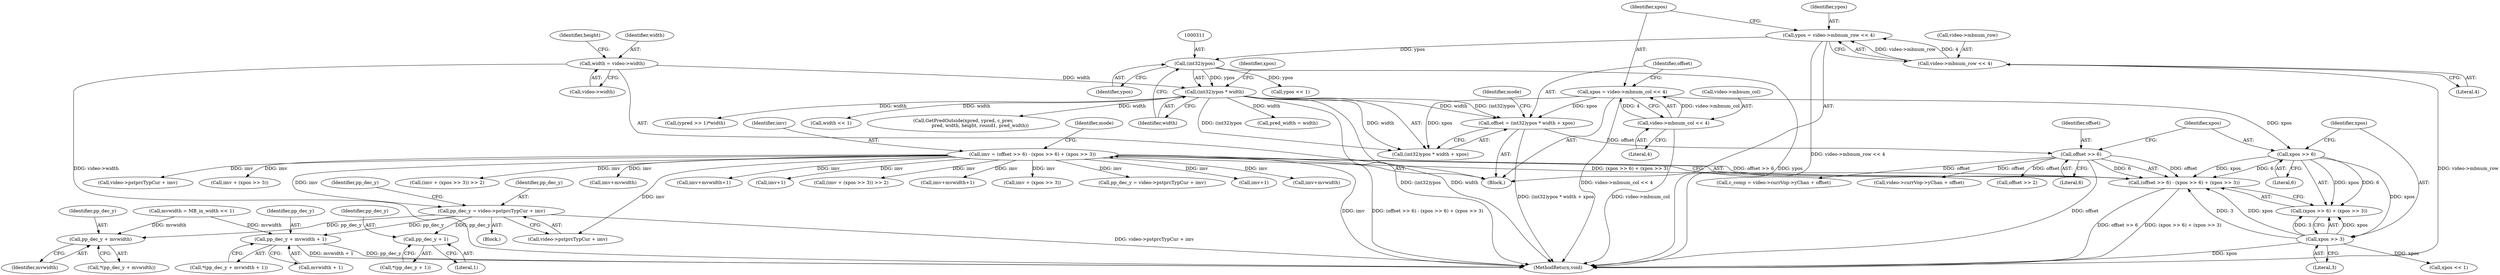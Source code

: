 digraph "0_Android_961e5ac5788b52304e64b9a509781beaf5201fb0@integer" {
"1001153" [label="(Call,pp_dec_y = video->pstprcTypCur + imv)"];
"1000324" [label="(Call,imv = (offset >> 6) - (xpos >> 6) + (xpos >> 3))"];
"1000326" [label="(Call,(offset >> 6) - (xpos >> 6) + (xpos >> 3))"];
"1000327" [label="(Call,offset >> 6)"];
"1000306" [label="(Call,offset = (int32)ypos * width + xpos)"];
"1000309" [label="(Call,(int32)ypos * width)"];
"1000310" [label="(Call,(int32)ypos)"];
"1000292" [label="(Call,ypos = video->mbnum_row << 4)"];
"1000294" [label="(Call,video->mbnum_row << 4)"];
"1000277" [label="(Call,width = video->width)"];
"1000299" [label="(Call,xpos = video->mbnum_col << 4)"];
"1000301" [label="(Call,video->mbnum_col << 4)"];
"1000331" [label="(Call,xpos >> 6)"];
"1000334" [label="(Call,xpos >> 3)"];
"1001166" [label="(Call,pp_dec_y + 1)"];
"1001172" [label="(Call,pp_dec_y + mvwidth)"];
"1001178" [label="(Call,pp_dec_y + mvwidth + 1)"];
"1000637" [label="(Call,ypos << 1)"];
"1000661" [label="(Call,pred_width = width)"];
"1000201" [label="(Block,)"];
"1000306" [label="(Call,offset = (int32)ypos * width + xpos)"];
"1000287" [label="(Call,mvwidth = MB_in_width << 1)"];
"1000336" [label="(Literal,3)"];
"1000333" [label="(Literal,6)"];
"1000316" [label="(Identifier,mode)"];
"1000309" [label="(Call,(int32)ypos * width)"];
"1000550" [label="(Call,imv+mvwidth+1)"];
"1000673" [label="(Call,width << 1)"];
"1000528" [label="(Call,imv+1)"];
"1001167" [label="(Identifier,pp_dec_y)"];
"1001171" [label="(Call,*(pp_dec_y + mvwidth))"];
"1001180" [label="(Call,mvwidth + 1)"];
"1001166" [label="(Call,pp_dec_y + 1)"];
"1000278" [label="(Identifier,width)"];
"1000330" [label="(Call,(xpos >> 6) + (xpos >> 3))"];
"1000325" [label="(Identifier,imv)"];
"1001155" [label="(Call,video->pstprcTypCur + imv)"];
"1000714" [label="(Call,GetPredOutside(xpred, ypred, c_prev,\n                       pred, width, height, round1, pred_width))"];
"1000294" [label="(Call,video->mbnum_row << 4)"];
"1000302" [label="(Call,video->mbnum_col)"];
"1000328" [label="(Identifier,offset)"];
"1000293" [label="(Identifier,ypos)"];
"1000327" [label="(Call,offset >> 6)"];
"1001162" [label="(Identifier,pp_dec_y)"];
"1000298" [label="(Literal,4)"];
"1000301" [label="(Call,video->mbnum_col << 4)"];
"1000612" [label="(Call,c_comp = video->currVop->yChan + offset)"];
"1001174" [label="(Identifier,mvwidth)"];
"1001173" [label="(Identifier,pp_dec_y)"];
"1000307" [label="(Identifier,offset)"];
"1001168" [label="(Literal,1)"];
"1000339" [label="(Identifier,mode)"];
"1000277" [label="(Call,width = video->width)"];
"1001179" [label="(Identifier,pp_dec_y)"];
"1001445" [label="(MethodReturn,void)"];
"1001130" [label="(Call,(imv + (xpos >> 3)) >> 2)"];
"1000471" [label="(Call,imv+mvwidth+1)"];
"1001177" [label="(Call,*(pp_dec_y + mvwidth + 1))"];
"1001195" [label="(Call,imv + (xpos >> 3))"];
"1000299" [label="(Call,xpos = video->mbnum_col << 4)"];
"1000313" [label="(Identifier,width)"];
"1000324" [label="(Call,imv = (offset >> 6) - (xpos >> 6) + (xpos >> 3))"];
"1000308" [label="(Call,(int32)ypos * width + xpos)"];
"1000334" [label="(Call,xpos >> 3)"];
"1001153" [label="(Call,pp_dec_y = video->pstprcTypCur + imv)"];
"1001067" [label="(Call,pp_dec_y = video->pstprcTypCur + imv)"];
"1000305" [label="(Literal,4)"];
"1000295" [label="(Call,video->mbnum_row)"];
"1000335" [label="(Identifier,xpos)"];
"1000449" [label="(Call,imv+1)"];
"1000700" [label="(Call,(ypred >> 1)*width)"];
"1000326" [label="(Call,(offset >> 6) - (xpos >> 6) + (xpos >> 3))"];
"1000329" [label="(Literal,6)"];
"1000614" [label="(Call,video->currVop->yChan + offset)"];
"1001247" [label="(Call,offset >> 2)"];
"1000292" [label="(Call,ypos = video->mbnum_row << 4)"];
"1000460" [label="(Call,imv+mvwidth)"];
"1001172" [label="(Call,pp_dec_y + mvwidth)"];
"1000332" [label="(Identifier,xpos)"];
"1000310" [label="(Call,(int32)ypos)"];
"1001165" [label="(Call,*(pp_dec_y + 1))"];
"1001152" [label="(Block,)"];
"1001069" [label="(Call,video->pstprcTypCur + imv)"];
"1000312" [label="(Identifier,ypos)"];
"1000283" [label="(Identifier,height)"];
"1001154" [label="(Identifier,pp_dec_y)"];
"1000626" [label="(Call,xpos << 1)"];
"1001178" [label="(Call,pp_dec_y + mvwidth + 1)"];
"1000279" [label="(Call,video->width)"];
"1001131" [label="(Call,imv + (xpos >> 3))"];
"1000314" [label="(Identifier,xpos)"];
"1001194" [label="(Call,(imv + (xpos >> 3)) >> 2)"];
"1000331" [label="(Call,xpos >> 6)"];
"1000300" [label="(Identifier,xpos)"];
"1000539" [label="(Call,imv+mvwidth)"];
"1001153" -> "1001152"  [label="AST: "];
"1001153" -> "1001155"  [label="CFG: "];
"1001154" -> "1001153"  [label="AST: "];
"1001155" -> "1001153"  [label="AST: "];
"1001162" -> "1001153"  [label="CFG: "];
"1001153" -> "1001445"  [label="DDG: video->pstprcTypCur + imv"];
"1000324" -> "1001153"  [label="DDG: imv"];
"1001153" -> "1001166"  [label="DDG: pp_dec_y"];
"1001153" -> "1001172"  [label="DDG: pp_dec_y"];
"1001153" -> "1001178"  [label="DDG: pp_dec_y"];
"1000324" -> "1000201"  [label="AST: "];
"1000324" -> "1000326"  [label="CFG: "];
"1000325" -> "1000324"  [label="AST: "];
"1000326" -> "1000324"  [label="AST: "];
"1000339" -> "1000324"  [label="CFG: "];
"1000324" -> "1001445"  [label="DDG: (offset >> 6) - (xpos >> 6) + (xpos >> 3)"];
"1000324" -> "1001445"  [label="DDG: imv"];
"1000326" -> "1000324"  [label="DDG: offset >> 6"];
"1000326" -> "1000324"  [label="DDG: (xpos >> 6) + (xpos >> 3)"];
"1000324" -> "1000449"  [label="DDG: imv"];
"1000324" -> "1000460"  [label="DDG: imv"];
"1000324" -> "1000471"  [label="DDG: imv"];
"1000324" -> "1000528"  [label="DDG: imv"];
"1000324" -> "1000539"  [label="DDG: imv"];
"1000324" -> "1000550"  [label="DDG: imv"];
"1000324" -> "1001067"  [label="DDG: imv"];
"1000324" -> "1001069"  [label="DDG: imv"];
"1000324" -> "1001130"  [label="DDG: imv"];
"1000324" -> "1001131"  [label="DDG: imv"];
"1000324" -> "1001155"  [label="DDG: imv"];
"1000324" -> "1001194"  [label="DDG: imv"];
"1000324" -> "1001195"  [label="DDG: imv"];
"1000326" -> "1000330"  [label="CFG: "];
"1000327" -> "1000326"  [label="AST: "];
"1000330" -> "1000326"  [label="AST: "];
"1000326" -> "1001445"  [label="DDG: (xpos >> 6) + (xpos >> 3)"];
"1000326" -> "1001445"  [label="DDG: offset >> 6"];
"1000327" -> "1000326"  [label="DDG: offset"];
"1000327" -> "1000326"  [label="DDG: 6"];
"1000331" -> "1000326"  [label="DDG: xpos"];
"1000331" -> "1000326"  [label="DDG: 6"];
"1000334" -> "1000326"  [label="DDG: xpos"];
"1000334" -> "1000326"  [label="DDG: 3"];
"1000327" -> "1000329"  [label="CFG: "];
"1000328" -> "1000327"  [label="AST: "];
"1000329" -> "1000327"  [label="AST: "];
"1000332" -> "1000327"  [label="CFG: "];
"1000327" -> "1001445"  [label="DDG: offset"];
"1000306" -> "1000327"  [label="DDG: offset"];
"1000327" -> "1000612"  [label="DDG: offset"];
"1000327" -> "1000614"  [label="DDG: offset"];
"1000327" -> "1001247"  [label="DDG: offset"];
"1000306" -> "1000201"  [label="AST: "];
"1000306" -> "1000308"  [label="CFG: "];
"1000307" -> "1000306"  [label="AST: "];
"1000308" -> "1000306"  [label="AST: "];
"1000316" -> "1000306"  [label="CFG: "];
"1000306" -> "1001445"  [label="DDG: (int32)ypos * width + xpos"];
"1000309" -> "1000306"  [label="DDG: (int32)ypos"];
"1000309" -> "1000306"  [label="DDG: width"];
"1000299" -> "1000306"  [label="DDG: xpos"];
"1000309" -> "1000308"  [label="AST: "];
"1000309" -> "1000313"  [label="CFG: "];
"1000310" -> "1000309"  [label="AST: "];
"1000313" -> "1000309"  [label="AST: "];
"1000314" -> "1000309"  [label="CFG: "];
"1000309" -> "1001445"  [label="DDG: (int32)ypos"];
"1000309" -> "1001445"  [label="DDG: width"];
"1000309" -> "1000308"  [label="DDG: (int32)ypos"];
"1000309" -> "1000308"  [label="DDG: width"];
"1000310" -> "1000309"  [label="DDG: ypos"];
"1000277" -> "1000309"  [label="DDG: width"];
"1000309" -> "1000661"  [label="DDG: width"];
"1000309" -> "1000673"  [label="DDG: width"];
"1000309" -> "1000700"  [label="DDG: width"];
"1000309" -> "1000714"  [label="DDG: width"];
"1000310" -> "1000312"  [label="CFG: "];
"1000311" -> "1000310"  [label="AST: "];
"1000312" -> "1000310"  [label="AST: "];
"1000313" -> "1000310"  [label="CFG: "];
"1000310" -> "1001445"  [label="DDG: ypos"];
"1000292" -> "1000310"  [label="DDG: ypos"];
"1000310" -> "1000637"  [label="DDG: ypos"];
"1000292" -> "1000201"  [label="AST: "];
"1000292" -> "1000294"  [label="CFG: "];
"1000293" -> "1000292"  [label="AST: "];
"1000294" -> "1000292"  [label="AST: "];
"1000300" -> "1000292"  [label="CFG: "];
"1000292" -> "1001445"  [label="DDG: video->mbnum_row << 4"];
"1000294" -> "1000292"  [label="DDG: video->mbnum_row"];
"1000294" -> "1000292"  [label="DDG: 4"];
"1000294" -> "1000298"  [label="CFG: "];
"1000295" -> "1000294"  [label="AST: "];
"1000298" -> "1000294"  [label="AST: "];
"1000294" -> "1001445"  [label="DDG: video->mbnum_row"];
"1000277" -> "1000201"  [label="AST: "];
"1000277" -> "1000279"  [label="CFG: "];
"1000278" -> "1000277"  [label="AST: "];
"1000279" -> "1000277"  [label="AST: "];
"1000283" -> "1000277"  [label="CFG: "];
"1000277" -> "1001445"  [label="DDG: video->width"];
"1000299" -> "1000201"  [label="AST: "];
"1000299" -> "1000301"  [label="CFG: "];
"1000300" -> "1000299"  [label="AST: "];
"1000301" -> "1000299"  [label="AST: "];
"1000307" -> "1000299"  [label="CFG: "];
"1000299" -> "1001445"  [label="DDG: video->mbnum_col << 4"];
"1000301" -> "1000299"  [label="DDG: video->mbnum_col"];
"1000301" -> "1000299"  [label="DDG: 4"];
"1000299" -> "1000308"  [label="DDG: xpos"];
"1000299" -> "1000331"  [label="DDG: xpos"];
"1000301" -> "1000305"  [label="CFG: "];
"1000302" -> "1000301"  [label="AST: "];
"1000305" -> "1000301"  [label="AST: "];
"1000301" -> "1001445"  [label="DDG: video->mbnum_col"];
"1000331" -> "1000330"  [label="AST: "];
"1000331" -> "1000333"  [label="CFG: "];
"1000332" -> "1000331"  [label="AST: "];
"1000333" -> "1000331"  [label="AST: "];
"1000335" -> "1000331"  [label="CFG: "];
"1000331" -> "1000330"  [label="DDG: xpos"];
"1000331" -> "1000330"  [label="DDG: 6"];
"1000331" -> "1000334"  [label="DDG: xpos"];
"1000334" -> "1000330"  [label="AST: "];
"1000334" -> "1000336"  [label="CFG: "];
"1000335" -> "1000334"  [label="AST: "];
"1000336" -> "1000334"  [label="AST: "];
"1000330" -> "1000334"  [label="CFG: "];
"1000334" -> "1001445"  [label="DDG: xpos"];
"1000334" -> "1000330"  [label="DDG: xpos"];
"1000334" -> "1000330"  [label="DDG: 3"];
"1000334" -> "1000626"  [label="DDG: xpos"];
"1001166" -> "1001165"  [label="AST: "];
"1001166" -> "1001168"  [label="CFG: "];
"1001167" -> "1001166"  [label="AST: "];
"1001168" -> "1001166"  [label="AST: "];
"1001165" -> "1001166"  [label="CFG: "];
"1001172" -> "1001171"  [label="AST: "];
"1001172" -> "1001174"  [label="CFG: "];
"1001173" -> "1001172"  [label="AST: "];
"1001174" -> "1001172"  [label="AST: "];
"1001171" -> "1001172"  [label="CFG: "];
"1000287" -> "1001172"  [label="DDG: mvwidth"];
"1001178" -> "1001177"  [label="AST: "];
"1001178" -> "1001180"  [label="CFG: "];
"1001179" -> "1001178"  [label="AST: "];
"1001180" -> "1001178"  [label="AST: "];
"1001177" -> "1001178"  [label="CFG: "];
"1001178" -> "1001445"  [label="DDG: pp_dec_y"];
"1001178" -> "1001445"  [label="DDG: mvwidth + 1"];
"1000287" -> "1001178"  [label="DDG: mvwidth"];
}
